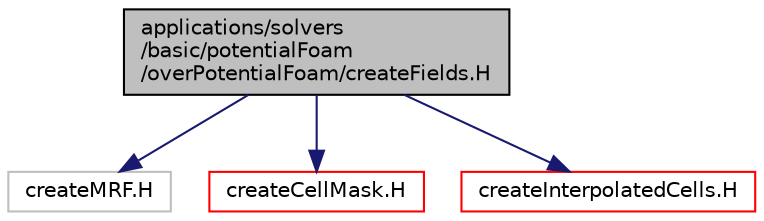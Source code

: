 digraph "applications/solvers/basic/potentialFoam/overPotentialFoam/createFields.H"
{
  bgcolor="transparent";
  edge [fontname="Helvetica",fontsize="10",labelfontname="Helvetica",labelfontsize="10"];
  node [fontname="Helvetica",fontsize="10",shape=record];
  Node1 [label="applications/solvers\l/basic/potentialFoam\l/overPotentialFoam/createFields.H",height=0.2,width=0.4,color="black", fillcolor="grey75", style="filled" fontcolor="black"];
  Node1 -> Node2 [color="midnightblue",fontsize="10",style="solid",fontname="Helvetica"];
  Node2 [label="createMRF.H",height=0.2,width=0.4,color="grey75"];
  Node1 -> Node3 [color="midnightblue",fontsize="10",style="solid",fontname="Helvetica"];
  Node3 [label="createCellMask.H",height=0.2,width=0.4,color="red",URL="$createCellMask_8H.html",tooltip="Creates mask for blocked out cells. "];
  Node1 -> Node4 [color="midnightblue",fontsize="10",style="solid",fontname="Helvetica"];
  Node4 [label="createInterpolatedCells.H",height=0.2,width=0.4,color="red",URL="$createInterpolatedCells_8H.html",tooltip="Creates mask for interpolated cells. "];
}
